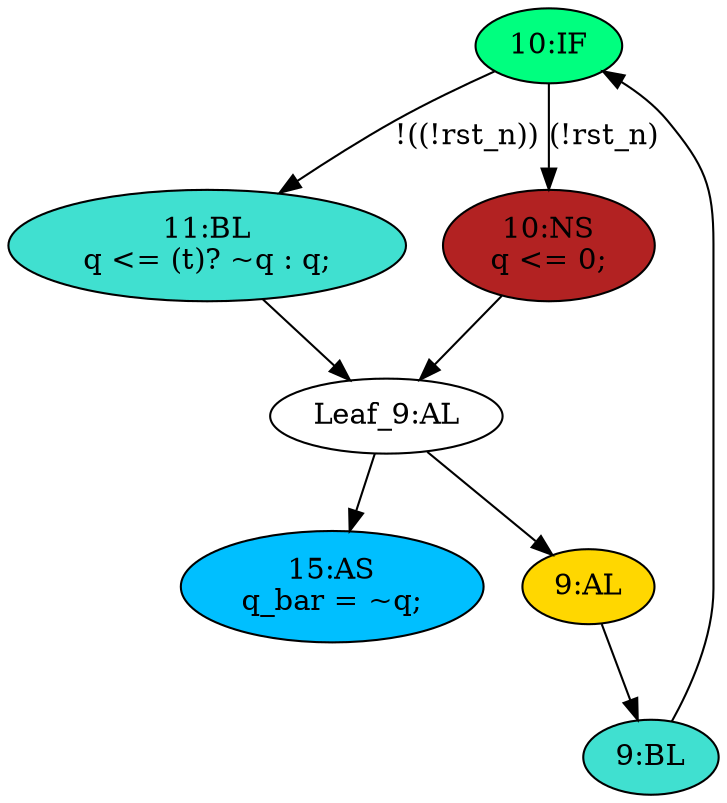 strict digraph "compose( ,  )" {
	node [label="\N"];
	"10:IF"	 [ast="<pyverilog.vparser.ast.IfStatement object at 0x7ff6dca7c2d0>",
		fillcolor=springgreen,
		label="10:IF",
		statements="[]",
		style=filled,
		typ=IfStatement];
	"11:BL"	 [ast="<pyverilog.vparser.ast.Block object at 0x7ff6dca7c110>",
		fillcolor=turquoise,
		label="11:BL
q <= (t)? ~q : q;",
		statements="[<pyverilog.vparser.ast.NonblockingSubstitution object at 0x7ff6dca1dc90>]",
		style=filled,
		typ=Block];
	"10:IF" -> "11:BL"	 [cond="['rst_n']",
		label="!((!rst_n))",
		lineno=10];
	"10:NS"	 [ast="<pyverilog.vparser.ast.NonblockingSubstitution object at 0x7ff6dca7c1d0>",
		fillcolor=firebrick,
		label="10:NS
q <= 0;",
		statements="[<pyverilog.vparser.ast.NonblockingSubstitution object at 0x7ff6dca7c1d0>]",
		style=filled,
		typ=NonblockingSubstitution];
	"10:IF" -> "10:NS"	 [cond="['rst_n']",
		label="(!rst_n)",
		lineno=10];
	"Leaf_9:AL"	 [def_var="['q']",
		label="Leaf_9:AL"];
	"11:BL" -> "Leaf_9:AL"	 [cond="[]",
		lineno=None];
	"15:AS"	 [ast="<pyverilog.vparser.ast.Assign object at 0x7ff6dca6e250>",
		def_var="['q_bar']",
		fillcolor=deepskyblue,
		label="15:AS
q_bar = ~q;",
		statements="[]",
		style=filled,
		typ=Assign,
		use_var="['q']"];
	"Leaf_9:AL" -> "15:AS";
	"9:AL"	 [ast="<pyverilog.vparser.ast.Always object at 0x7ff6dca68ed0>",
		clk_sens=False,
		fillcolor=gold,
		label="9:AL",
		sens="['clk']",
		statements="[]",
		style=filled,
		typ=Always,
		use_var="['q', 'rst_n', 't']"];
	"Leaf_9:AL" -> "9:AL";
	"10:NS" -> "Leaf_9:AL"	 [cond="[]",
		lineno=None];
	"9:BL"	 [ast="<pyverilog.vparser.ast.Block object at 0x7ff6dca68cd0>",
		fillcolor=turquoise,
		label="9:BL",
		statements="[]",
		style=filled,
		typ=Block];
	"9:BL" -> "10:IF"	 [cond="[]",
		lineno=None];
	"9:AL" -> "9:BL"	 [cond="[]",
		lineno=None];
}

